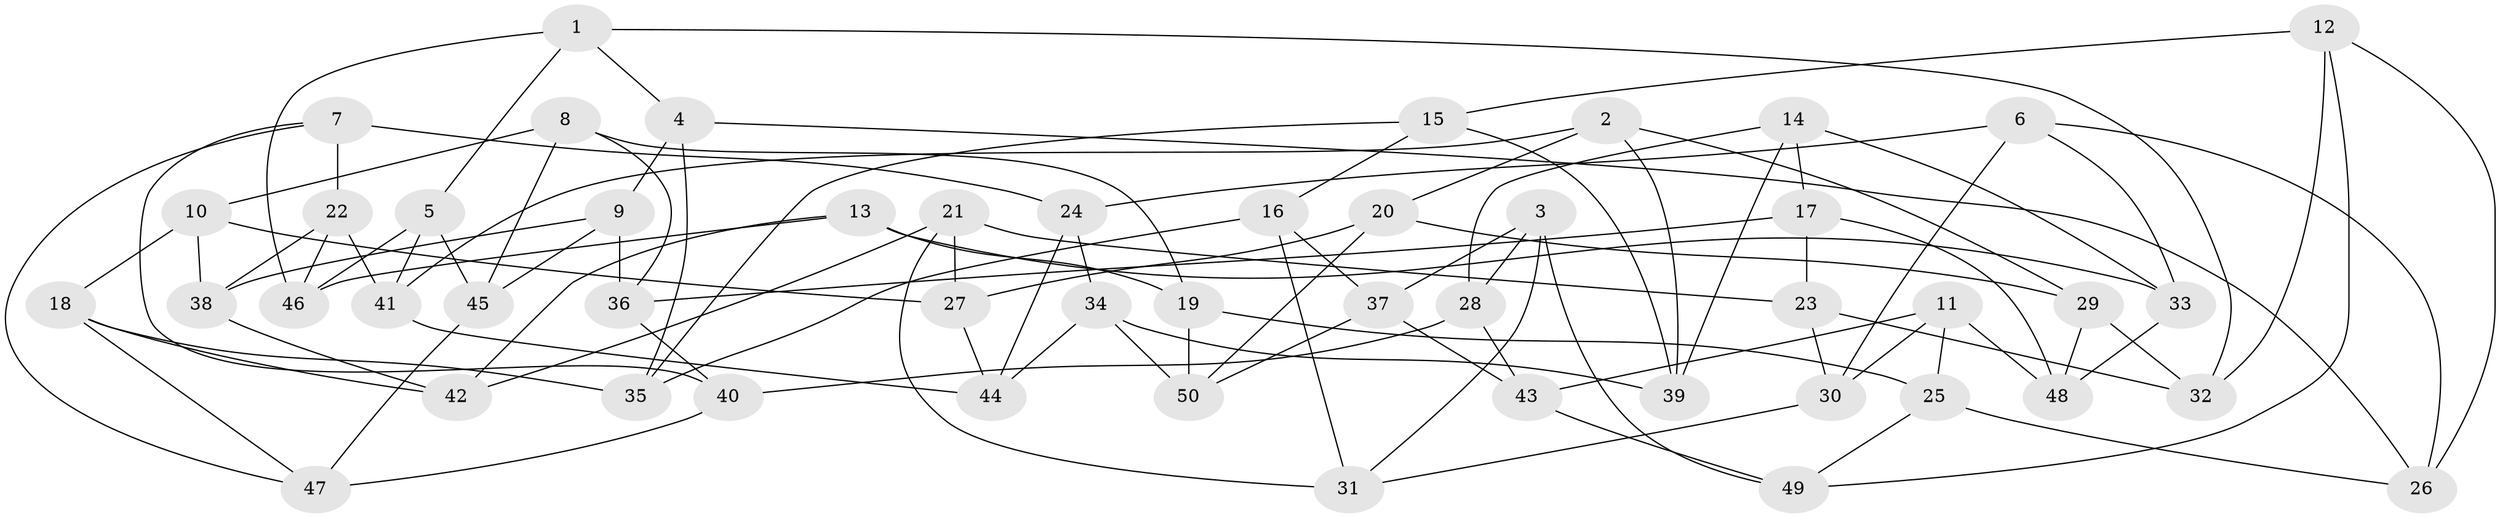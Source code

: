 // Generated by graph-tools (version 1.1) at 2025/16/03/09/25 04:16:23]
// undirected, 50 vertices, 100 edges
graph export_dot {
graph [start="1"]
  node [color=gray90,style=filled];
  1;
  2;
  3;
  4;
  5;
  6;
  7;
  8;
  9;
  10;
  11;
  12;
  13;
  14;
  15;
  16;
  17;
  18;
  19;
  20;
  21;
  22;
  23;
  24;
  25;
  26;
  27;
  28;
  29;
  30;
  31;
  32;
  33;
  34;
  35;
  36;
  37;
  38;
  39;
  40;
  41;
  42;
  43;
  44;
  45;
  46;
  47;
  48;
  49;
  50;
  1 -- 4;
  1 -- 46;
  1 -- 32;
  1 -- 5;
  2 -- 20;
  2 -- 41;
  2 -- 39;
  2 -- 29;
  3 -- 37;
  3 -- 28;
  3 -- 31;
  3 -- 49;
  4 -- 9;
  4 -- 35;
  4 -- 26;
  5 -- 41;
  5 -- 46;
  5 -- 45;
  6 -- 24;
  6 -- 33;
  6 -- 30;
  6 -- 26;
  7 -- 24;
  7 -- 40;
  7 -- 47;
  7 -- 22;
  8 -- 10;
  8 -- 19;
  8 -- 45;
  8 -- 36;
  9 -- 36;
  9 -- 45;
  9 -- 38;
  10 -- 38;
  10 -- 27;
  10 -- 18;
  11 -- 43;
  11 -- 25;
  11 -- 48;
  11 -- 30;
  12 -- 15;
  12 -- 49;
  12 -- 32;
  12 -- 26;
  13 -- 19;
  13 -- 46;
  13 -- 33;
  13 -- 42;
  14 -- 28;
  14 -- 33;
  14 -- 39;
  14 -- 17;
  15 -- 35;
  15 -- 16;
  15 -- 39;
  16 -- 35;
  16 -- 37;
  16 -- 31;
  17 -- 36;
  17 -- 23;
  17 -- 48;
  18 -- 42;
  18 -- 47;
  18 -- 35;
  19 -- 25;
  19 -- 50;
  20 -- 29;
  20 -- 50;
  20 -- 27;
  21 -- 23;
  21 -- 31;
  21 -- 27;
  21 -- 42;
  22 -- 38;
  22 -- 46;
  22 -- 41;
  23 -- 30;
  23 -- 32;
  24 -- 34;
  24 -- 44;
  25 -- 26;
  25 -- 49;
  27 -- 44;
  28 -- 40;
  28 -- 43;
  29 -- 48;
  29 -- 32;
  30 -- 31;
  33 -- 48;
  34 -- 39;
  34 -- 50;
  34 -- 44;
  36 -- 40;
  37 -- 43;
  37 -- 50;
  38 -- 42;
  40 -- 47;
  41 -- 44;
  43 -- 49;
  45 -- 47;
}
